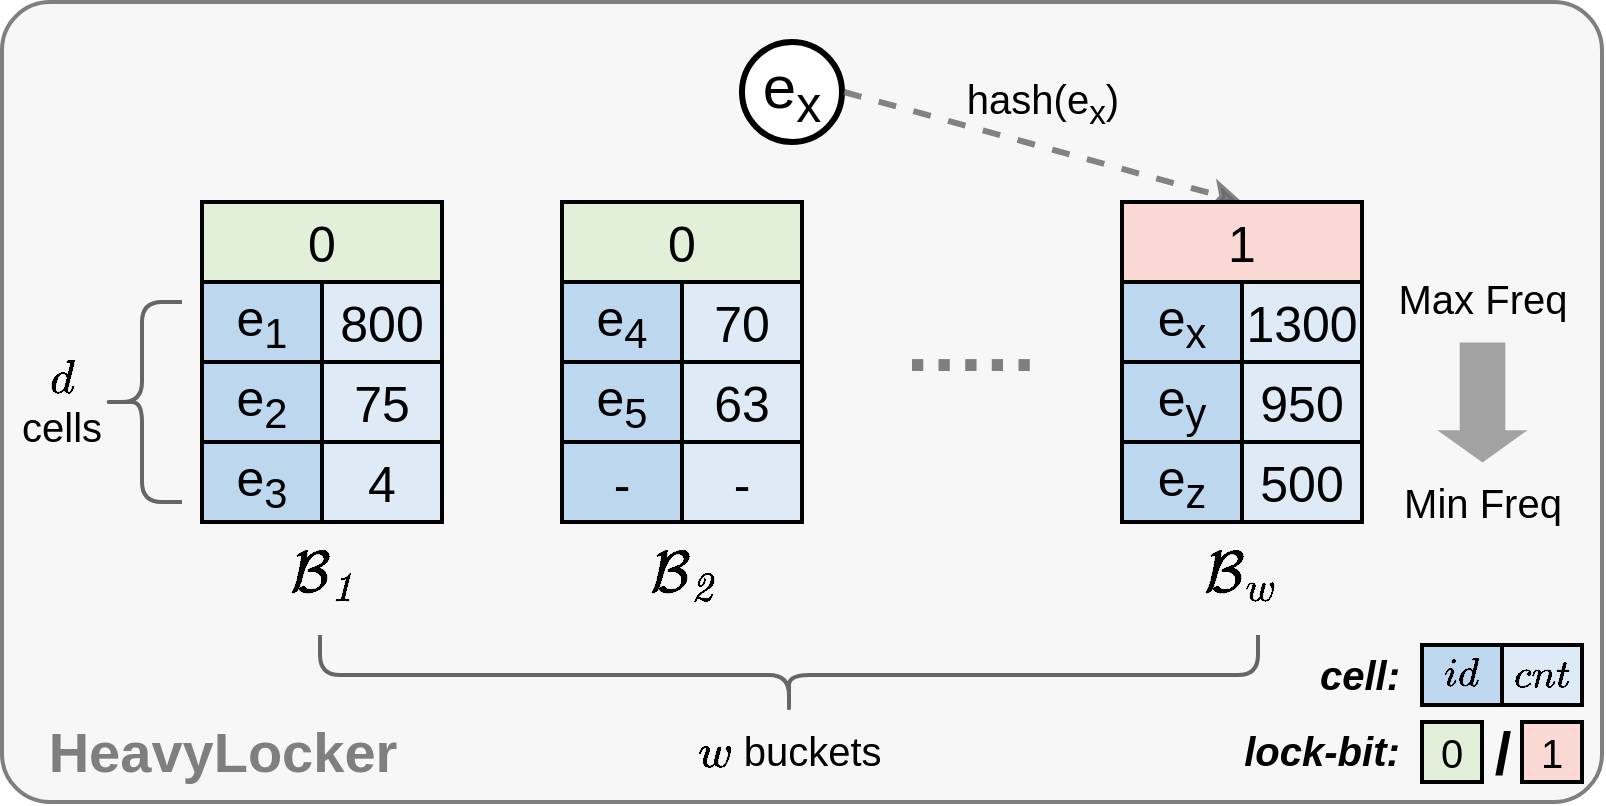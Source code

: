 <mxfile version="24.7.6" pages="2">
  <diagram id="2BybTVvr3je1taB3Ig6x" name="Multi框架">
    <mxGraphModel dx="1713" dy="696" grid="1" gridSize="10" guides="1" tooltips="1" connect="1" arrows="1" fold="1" page="0" pageScale="1" pageWidth="827" pageHeight="1169" math="1" shadow="0">
      <root>
        <mxCell id="0" />
        <mxCell id="1" parent="0" />
        <mxCell id="0VQXflkHDBme5YaXzQAI-1" value="" style="rounded=1;whiteSpace=wrap;html=1;labelBackgroundColor=#ffffff;fontFamily=Helvetica;strokeWidth=2;fillColor=#F7F7F7;strokeColor=#7F7F7F;arcSize=6;imageVerticalAlign=middle;noLabel=0;perimeterSpacing=0;" parent="1" vertex="1">
          <mxGeometry y="360" width="800" height="400" as="geometry" />
        </mxCell>
        <mxCell id="0VQXflkHDBme5YaXzQAI-2" value="&lt;span style=&quot;font-size: 25px;&quot;&gt;e&lt;sub&gt;1&lt;/sub&gt;&lt;/span&gt;" style="rounded=0;whiteSpace=wrap;html=1;fontFamily=Helvetica;strokeWidth=2;fillColor=#bdd7ee;" parent="1" vertex="1">
          <mxGeometry x="100" y="500" width="60" height="40" as="geometry" />
        </mxCell>
        <mxCell id="0VQXflkHDBme5YaXzQAI-6" value="&lt;span style=&quot;font-size: 30px;&quot;&gt;e&lt;sub&gt;x&lt;/sub&gt;&lt;/span&gt;" style="ellipse;whiteSpace=wrap;html=1;aspect=fixed;shadow=0;fontFamily=Helvetica;perimeterSpacing=1;strokeWidth=3;fontStyle=0;" parent="1" vertex="1">
          <mxGeometry x="370" y="380" width="50" height="50" as="geometry" />
        </mxCell>
        <mxCell id="0VQXflkHDBme5YaXzQAI-7" style="rounded=1;orthogonalLoop=1;jettySize=auto;html=1;fontFamily=Helvetica;endArrow=classic;endFill=1;strokeWidth=3;opacity=80;strokeColor=#666666;fillColor=#f5f5f5;endSize=6;exitX=1;exitY=0.5;exitDx=0;exitDy=0;dashed=1;entryX=0.5;entryY=0;entryDx=0;entryDy=0;" parent="1" source="0VQXflkHDBme5YaXzQAI-6" target="pebnR0OnpuEVUmmht2d_-15" edge="1">
          <mxGeometry relative="1" as="geometry">
            <mxPoint x="650" y="280" as="targetPoint" />
            <mxPoint x="180.0" y="361.0" as="sourcePoint" />
          </mxGeometry>
        </mxCell>
        <mxCell id="0VQXflkHDBme5YaXzQAI-15" value="&lt;font style=&quot;&quot;&gt;&lt;font color=&quot;#7f7f7f&quot; style=&quot;font-size: 40px;&quot;&gt;·····&lt;/font&gt;&lt;br style=&quot;font-size: 33px&quot;&gt;&lt;/font&gt;" style="text;html=1;align=center;verticalAlign=middle;resizable=0;points=[];autosize=1;fontStyle=1;fontFamily=Helvetica;fontSize=33;strokeWidth=3;rotation=0;" parent="1" vertex="1">
          <mxGeometry x="440" y="510" width="90" height="60" as="geometry" />
        </mxCell>
        <mxCell id="0VQXflkHDBme5YaXzQAI-16" value="&lt;span style=&quot;font-size: 25px;&quot;&gt;0&lt;/span&gt;" style="rounded=0;whiteSpace=wrap;html=1;fontFamily=Helvetica;strokeWidth=2;fillStyle=solid;fillColor=#e2f0d9;" parent="1" vertex="1">
          <mxGeometry x="100" y="460" width="120" height="40" as="geometry" />
        </mxCell>
        <mxCell id="0VQXflkHDBme5YaXzQAI-26" value="&lt;font style=&quot;font-size: 28px;&quot;&gt;&lt;font style=&quot;font-size: 28px;&quot;&gt;&lt;b style=&quot;font-size: 28px;&quot;&gt;HeavyLocker&lt;/b&gt;&lt;/font&gt;&lt;br style=&quot;font-size: 28px;&quot;&gt;&lt;/font&gt;" style="text;html=1;align=center;verticalAlign=middle;resizable=0;points=[];autosize=1;fontStyle=0;fontFamily=Arial;fontSize=28;strokeWidth=3;fontColor=#7f7f7f;" parent="1" vertex="1">
          <mxGeometry x="10" y="710" width="200" height="50" as="geometry" />
        </mxCell>
        <mxCell id="0VQXflkHDBme5YaXzQAI-31" value="&lt;font style=&quot;&quot;&gt;&lt;span style=&quot;&quot;&gt;&lt;font face=&quot;Arial&quot; style=&quot;font-size: 20px;&quot;&gt;Max Freq&lt;/font&gt;&lt;/span&gt;&lt;br style=&quot;font-size: 33px&quot;&gt;&lt;/font&gt;" style="text;html=1;align=center;verticalAlign=middle;resizable=0;points=[];autosize=1;fontStyle=0;fontFamily=Helvetica;fontSize=33;strokeWidth=3;" parent="1" vertex="1">
          <mxGeometry x="685" y="479" width="110" height="50" as="geometry" />
        </mxCell>
        <mxCell id="0VQXflkHDBme5YaXzQAI-36" value="&lt;font color=&quot;#000000&quot;&gt;&lt;span style=&quot;font-size: 25px;&quot;&gt;$$\mathcal{B_1}$$&lt;/span&gt;&lt;/font&gt;" style="text;html=1;strokeColor=none;fillColor=none;align=center;verticalAlign=middle;whiteSpace=wrap;rounded=0;fontSize=20;fontColor=#6C8EBF;opacity=0;" parent="1" vertex="1">
          <mxGeometry x="130" y="631" width="60" height="30" as="geometry" />
        </mxCell>
        <mxCell id="0VQXflkHDBme5YaXzQAI-45" value="&lt;font style=&quot;&quot;&gt;&lt;span style=&quot;font-size: 20px;&quot;&gt;Min Freq&lt;/span&gt;&lt;br style=&quot;font-size: 33px&quot;&gt;&lt;/font&gt;" style="text;html=1;align=center;verticalAlign=middle;resizable=0;points=[];autosize=1;fontStyle=0;fontFamily=Helvetica;fontSize=33;strokeWidth=3;" parent="1" vertex="1">
          <mxGeometry x="690" y="581" width="100" height="50" as="geometry" />
        </mxCell>
        <mxCell id="0VQXflkHDBme5YaXzQAI-49" value="&lt;font style=&quot;&quot;&gt;&lt;font style=&quot;font-size: 20px;&quot;&gt;hash(e&lt;sub&gt;x&lt;/sub&gt;)&lt;/font&gt;&lt;br style=&quot;font-size: 33px&quot;&gt;&lt;/font&gt;" style="text;html=1;align=center;verticalAlign=middle;resizable=0;points=[];autosize=1;fontStyle=0;fontFamily=Helvetica;fontSize=33;strokeWidth=3;" parent="1" vertex="1">
          <mxGeometry x="470" y="380" width="100" height="50" as="geometry" />
        </mxCell>
        <mxCell id="0VQXflkHDBme5YaXzQAI-50" value="&lt;font style=&quot;font-size: 17px;&quot;&gt;$$id$$&lt;/font&gt;" style="rounded=0;whiteSpace=wrap;html=1;fontFamily=Helvetica;strokeWidth=2;fillColor=#bdd7ee;" parent="1" vertex="1">
          <mxGeometry x="710" y="681.5" width="40" height="30" as="geometry" />
        </mxCell>
        <mxCell id="0VQXflkHDBme5YaXzQAI-53" value="&lt;font style=&quot;font-size: 20px;&quot;&gt;&lt;b&gt;&lt;i&gt;cell:&lt;/i&gt;&lt;/b&gt;&lt;/font&gt;" style="text;html=1;strokeColor=none;fillColor=none;align=center;verticalAlign=middle;whiteSpace=wrap;rounded=0;fontSize=17;fontFamily=Arial;fontColor=#000000;" parent="1" vertex="1">
          <mxGeometry x="654" y="681.5" width="50" height="30" as="geometry" />
        </mxCell>
        <mxCell id="0VQXflkHDBme5YaXzQAI-56" value="&lt;font style=&quot;font-size: 17px;&quot;&gt;$$cnt$$&lt;/font&gt;" style="rounded=0;whiteSpace=wrap;html=1;fontFamily=Helvetica;strokeWidth=2;fillColor=#deebf7;" parent="1" vertex="1">
          <mxGeometry x="750" y="681.5" width="40" height="30" as="geometry" />
        </mxCell>
        <mxCell id="0VQXflkHDBme5YaXzQAI-68" style="rounded=1;orthogonalLoop=1;jettySize=auto;html=1;fontFamily=Helvetica;endArrow=block;endFill=1;strokeWidth=0;strokeColor=none;fillColor=#7F7F7F;shape=flexArrow;startSize=4;endSize=5.388;width=22.8;endWidth=22.333;opacity=70;" parent="1" edge="1">
          <mxGeometry relative="1" as="geometry">
            <mxPoint x="740" y="590" as="targetPoint" />
            <mxPoint x="740" y="530" as="sourcePoint" />
          </mxGeometry>
        </mxCell>
        <mxCell id="pebnR0OnpuEVUmmht2d_-1" value="&lt;span style=&quot;font-size: 25px;&quot;&gt;800&lt;/span&gt;" style="rounded=0;whiteSpace=wrap;html=1;fontFamily=Helvetica;strokeWidth=2;fillColor=#deebf7;" parent="1" vertex="1">
          <mxGeometry x="160" y="500" width="60" height="40" as="geometry" />
        </mxCell>
        <mxCell id="pebnR0OnpuEVUmmht2d_-2" value="&lt;span style=&quot;font-size: 25px;&quot;&gt;e&lt;sub&gt;2&lt;/sub&gt;&lt;/span&gt;" style="rounded=0;whiteSpace=wrap;html=1;fontFamily=Helvetica;strokeWidth=2;fillColor=#bdd7ee;" parent="1" vertex="1">
          <mxGeometry x="100" y="540" width="60" height="40" as="geometry" />
        </mxCell>
        <mxCell id="pebnR0OnpuEVUmmht2d_-3" value="&lt;span style=&quot;font-size: 25px;&quot;&gt;75&lt;/span&gt;" style="rounded=0;whiteSpace=wrap;html=1;fontFamily=Helvetica;strokeWidth=2;fillColor=#deebf7;" parent="1" vertex="1">
          <mxGeometry x="160" y="540" width="60" height="40" as="geometry" />
        </mxCell>
        <mxCell id="pebnR0OnpuEVUmmht2d_-4" value="&lt;span style=&quot;font-size: 25px;&quot;&gt;e&lt;sub&gt;3&lt;/sub&gt;&lt;/span&gt;" style="rounded=0;whiteSpace=wrap;html=1;fontFamily=Helvetica;strokeWidth=2;fillColor=#bdd7ee;" parent="1" vertex="1">
          <mxGeometry x="100" y="580" width="60" height="40" as="geometry" />
        </mxCell>
        <mxCell id="pebnR0OnpuEVUmmht2d_-5" value="&lt;span style=&quot;font-size: 25px;&quot;&gt;4&lt;/span&gt;" style="rounded=0;whiteSpace=wrap;html=1;fontFamily=Helvetica;strokeWidth=2;fillColor=#deebf7;" parent="1" vertex="1">
          <mxGeometry x="160" y="580" width="60" height="40" as="geometry" />
        </mxCell>
        <mxCell id="pebnR0OnpuEVUmmht2d_-7" value="&lt;span style=&quot;font-size: 25px;&quot;&gt;e&lt;sub&gt;4&lt;/sub&gt;&lt;/span&gt;" style="rounded=0;whiteSpace=wrap;html=1;fontFamily=Helvetica;strokeWidth=2;fillColor=#bdd7ee;" parent="1" vertex="1">
          <mxGeometry x="280" y="500" width="60" height="40" as="geometry" />
        </mxCell>
        <mxCell id="pebnR0OnpuEVUmmht2d_-8" value="&lt;span style=&quot;font-size: 25px;&quot;&gt;0&lt;/span&gt;" style="rounded=0;whiteSpace=wrap;html=1;fontFamily=Helvetica;strokeWidth=2;fillStyle=solid;fillColor=#e2f0d9;" parent="1" vertex="1">
          <mxGeometry x="280" y="460" width="120" height="40" as="geometry" />
        </mxCell>
        <mxCell id="pebnR0OnpuEVUmmht2d_-9" value="&lt;span style=&quot;font-size: 25px;&quot;&gt;70&lt;/span&gt;" style="rounded=0;whiteSpace=wrap;html=1;fontFamily=Helvetica;strokeWidth=2;fillColor=#deebf7;" parent="1" vertex="1">
          <mxGeometry x="340" y="500" width="60" height="40" as="geometry" />
        </mxCell>
        <mxCell id="pebnR0OnpuEVUmmht2d_-10" value="&lt;span style=&quot;font-size: 25px;&quot;&gt;e&lt;sub&gt;5&lt;/sub&gt;&lt;/span&gt;" style="rounded=0;whiteSpace=wrap;html=1;fontFamily=Helvetica;strokeWidth=2;fillColor=#bdd7ee;" parent="1" vertex="1">
          <mxGeometry x="280" y="540" width="60" height="40" as="geometry" />
        </mxCell>
        <mxCell id="pebnR0OnpuEVUmmht2d_-11" value="&lt;span style=&quot;font-size: 25px;&quot;&gt;63&lt;/span&gt;" style="rounded=0;whiteSpace=wrap;html=1;fontFamily=Helvetica;strokeWidth=2;fillColor=#deebf7;" parent="1" vertex="1">
          <mxGeometry x="340" y="540" width="60" height="40" as="geometry" />
        </mxCell>
        <mxCell id="pebnR0OnpuEVUmmht2d_-12" value="&lt;font style=&quot;font-size: 25px;&quot;&gt;-&lt;/font&gt;" style="rounded=0;whiteSpace=wrap;html=1;fontFamily=Helvetica;strokeWidth=2;fillColor=#bdd7ee;" parent="1" vertex="1">
          <mxGeometry x="280" y="580" width="60" height="40" as="geometry" />
        </mxCell>
        <mxCell id="pebnR0OnpuEVUmmht2d_-13" value="&lt;font style=&quot;font-size: 25px;&quot;&gt;-&lt;/font&gt;" style="rounded=0;whiteSpace=wrap;html=1;fontFamily=Helvetica;strokeWidth=2;fillColor=#deebf7;" parent="1" vertex="1">
          <mxGeometry x="340" y="580" width="60" height="40" as="geometry" />
        </mxCell>
        <mxCell id="pebnR0OnpuEVUmmht2d_-14" value="&lt;span style=&quot;font-size: 25px;&quot;&gt;e&lt;sub&gt;x&lt;/sub&gt;&lt;/span&gt;" style="rounded=0;whiteSpace=wrap;html=1;fontFamily=Helvetica;strokeWidth=2;fillColor=#bdd7ee;" parent="1" vertex="1">
          <mxGeometry x="560" y="500" width="60" height="40" as="geometry" />
        </mxCell>
        <mxCell id="pebnR0OnpuEVUmmht2d_-15" value="&lt;span style=&quot;font-size: 25px;&quot;&gt;1&lt;/span&gt;" style="rounded=0;whiteSpace=wrap;html=1;fontFamily=Helvetica;strokeWidth=2;fillStyle=solid;fillColor=#fad9d5;strokeColor=#000000;" parent="1" vertex="1">
          <mxGeometry x="560" y="460" width="120" height="40" as="geometry" />
        </mxCell>
        <mxCell id="pebnR0OnpuEVUmmht2d_-17" value="&lt;span style=&quot;font-size: 25px;&quot;&gt;1300&lt;/span&gt;" style="rounded=0;whiteSpace=wrap;html=1;fontFamily=Helvetica;strokeWidth=2;fillColor=#deebf7;" parent="1" vertex="1">
          <mxGeometry x="620" y="500" width="60" height="40" as="geometry" />
        </mxCell>
        <mxCell id="pebnR0OnpuEVUmmht2d_-18" value="&lt;span style=&quot;font-size: 25px;&quot;&gt;e&lt;sub&gt;y&lt;/sub&gt;&lt;/span&gt;" style="rounded=0;whiteSpace=wrap;html=1;fontFamily=Helvetica;strokeWidth=2;fillColor=#bdd7ee;" parent="1" vertex="1">
          <mxGeometry x="560" y="540" width="60" height="40" as="geometry" />
        </mxCell>
        <mxCell id="pebnR0OnpuEVUmmht2d_-19" value="&lt;span style=&quot;font-size: 25px;&quot;&gt;950&lt;/span&gt;" style="rounded=0;whiteSpace=wrap;html=1;fontFamily=Helvetica;strokeWidth=2;fillColor=#deebf7;" parent="1" vertex="1">
          <mxGeometry x="620" y="540" width="60" height="40" as="geometry" />
        </mxCell>
        <mxCell id="pebnR0OnpuEVUmmht2d_-20" value="&lt;span style=&quot;font-size: 25px;&quot;&gt;e&lt;sub&gt;z&lt;/sub&gt;&lt;/span&gt;" style="rounded=0;whiteSpace=wrap;html=1;fontFamily=Helvetica;strokeWidth=2;fillColor=#bdd7ee;" parent="1" vertex="1">
          <mxGeometry x="560" y="580" width="60" height="40" as="geometry" />
        </mxCell>
        <mxCell id="pebnR0OnpuEVUmmht2d_-21" value="&lt;span style=&quot;font-size: 25px;&quot;&gt;500&lt;/span&gt;" style="rounded=0;whiteSpace=wrap;html=1;fontFamily=Helvetica;strokeWidth=2;fillColor=#deebf7;" parent="1" vertex="1">
          <mxGeometry x="620" y="580" width="60" height="40" as="geometry" />
        </mxCell>
        <mxCell id="pebnR0OnpuEVUmmht2d_-22" value="&lt;font color=&quot;#000000&quot;&gt;&lt;span style=&quot;font-size: 25px;&quot;&gt;$$\mathcal{B_2}$$&lt;/span&gt;&lt;/font&gt;" style="text;html=1;strokeColor=none;fillColor=none;align=center;verticalAlign=middle;whiteSpace=wrap;rounded=0;fontSize=20;fontColor=#6C8EBF;opacity=0;" parent="1" vertex="1">
          <mxGeometry x="310" y="631" width="60" height="30" as="geometry" />
        </mxCell>
        <mxCell id="pebnR0OnpuEVUmmht2d_-23" value="&lt;font color=&quot;#000000&quot;&gt;&lt;span style=&quot;font-size: 25px;&quot;&gt;$$\mathcal{B_w}$$&lt;/span&gt;&lt;/font&gt;" style="text;html=1;strokeColor=none;fillColor=none;align=center;verticalAlign=middle;whiteSpace=wrap;rounded=0;fontSize=20;fontColor=#6C8EBF;opacity=0;" parent="1" vertex="1">
          <mxGeometry x="590" y="631" width="60" height="30" as="geometry" />
        </mxCell>
        <mxCell id="pebnR0OnpuEVUmmht2d_-24" value="" style="shape=curlyBracket;whiteSpace=wrap;html=1;rounded=1;labelPosition=left;verticalLabelPosition=middle;align=right;verticalAlign=middle;strokeWidth=2;fillColor=#f5f5f5;fontColor=#333333;strokeColor=#666666;" parent="1" vertex="1">
          <mxGeometry x="50" y="510" width="40" height="100" as="geometry" />
        </mxCell>
        <mxCell id="pebnR0OnpuEVUmmht2d_-25" value="&lt;font style=&quot;font-size: 20px;&quot;&gt;`d`&lt;br&gt;cells&lt;/font&gt;" style="text;html=1;strokeColor=none;fillColor=none;align=center;verticalAlign=middle;whiteSpace=wrap;rounded=0;fontSize=17;fontFamily=Arial;fontColor=#000000;" parent="1" vertex="1">
          <mxGeometry x="10" y="545" width="40" height="30" as="geometry" />
        </mxCell>
        <mxCell id="pebnR0OnpuEVUmmht2d_-26" value="" style="shape=curlyBracket;whiteSpace=wrap;html=1;rounded=1;labelPosition=left;verticalLabelPosition=middle;align=right;verticalAlign=middle;strokeWidth=2;fillColor=#f5f5f5;fontColor=#333333;strokeColor=#666666;rotation=-90;" parent="1" vertex="1">
          <mxGeometry x="373.5" y="462" width="40" height="469" as="geometry" />
        </mxCell>
        <mxCell id="pebnR0OnpuEVUmmht2d_-27" value="&lt;font style=&quot;font-size: 20px;&quot;&gt;`w` buckets&lt;/font&gt;" style="text;html=1;strokeColor=none;fillColor=none;align=center;verticalAlign=middle;whiteSpace=wrap;rounded=0;fontSize=17;fontFamily=Arial;fontColor=#000000;" parent="1" vertex="1">
          <mxGeometry x="343.5" y="720" width="100" height="30" as="geometry" />
        </mxCell>
        <mxCell id="pebnR0OnpuEVUmmht2d_-31" value="&lt;font style=&quot;font-size: 20px;&quot;&gt;0&lt;/font&gt;" style="rounded=0;whiteSpace=wrap;html=1;fontFamily=Helvetica;strokeWidth=2;fillColor=#e2f0d9;" parent="1" vertex="1">
          <mxGeometry x="710" y="720" width="30" height="30" as="geometry" />
        </mxCell>
        <mxCell id="pebnR0OnpuEVUmmht2d_-32" value="&lt;font style=&quot;font-size: 20px;&quot;&gt;&lt;b&gt;&lt;i&gt;lock-bit:&lt;/i&gt;&lt;/b&gt;&lt;/font&gt;" style="text;html=1;strokeColor=none;fillColor=none;align=center;verticalAlign=middle;whiteSpace=wrap;rounded=0;fontSize=17;fontFamily=Arial;fontColor=#000000;" parent="1" vertex="1">
          <mxGeometry x="620" y="720" width="80" height="30" as="geometry" />
        </mxCell>
        <mxCell id="pebnR0OnpuEVUmmht2d_-34" value="&lt;font size=&quot;1&quot; style=&quot;&quot;&gt;&lt;b style=&quot;font-size: 30px;&quot;&gt;/&lt;/b&gt;&lt;/font&gt;" style="text;html=1;strokeColor=none;fillColor=none;align=center;verticalAlign=middle;whiteSpace=wrap;rounded=0;fontSize=25;fontFamily=Arial;fontColor=#000000;" parent="1" vertex="1">
          <mxGeometry x="738" y="720" width="25" height="30" as="geometry" />
        </mxCell>
        <mxCell id="pebnR0OnpuEVUmmht2d_-36" value="&lt;span style=&quot;font-size: 20px;&quot;&gt;1&lt;/span&gt;" style="rounded=0;whiteSpace=wrap;html=1;fontFamily=Helvetica;strokeWidth=2;fillColor=#fad9d5;" parent="1" vertex="1">
          <mxGeometry x="760" y="720" width="30" height="30" as="geometry" />
        </mxCell>
      </root>
    </mxGraphModel>
  </diagram>
  <diagram id="s77Xc-6Qdp-9p3tDaP6c" name="第 2 页">
    <mxGraphModel dx="1692" dy="857" grid="1" gridSize="10" guides="1" tooltips="1" connect="1" arrows="1" fold="1" page="0" pageScale="1" pageWidth="827" pageHeight="1169" math="1" shadow="0">
      <root>
        <mxCell id="0" />
        <mxCell id="1" parent="0" />
        <mxCell id="EXrQzKxyBS0FJ566hlAj-2" value="" style="rounded=0;whiteSpace=wrap;html=1;fillColor=none;strokeWidth=3;dashed=1;strokeColor=#36393d;" vertex="1" parent="1">
          <mxGeometry x="880" y="100" width="800" height="300" as="geometry" />
        </mxCell>
        <mxCell id="EXrQzKxyBS0FJ566hlAj-1" value="" style="rounded=0;whiteSpace=wrap;html=1;fillColor=none;strokeWidth=3;dashed=1;strokeColor=#36393d;" vertex="1" parent="1">
          <mxGeometry x="80" y="100" width="800" height="300" as="geometry" />
        </mxCell>
        <mxCell id="xxyTyY62P0I5MEGD_4CM-1" value="&lt;span style=&quot;font-size: 25px;&quot;&gt;$$(e_{17},500)$$&lt;/span&gt;" style="rounded=0;whiteSpace=wrap;html=1;fontFamily=Helvetica;strokeWidth=3;fillColor=#dae8fc;strokeColor=#000000;opacity=80;" vertex="1" parent="1">
          <mxGeometry x="120" y="240" width="160" height="40" as="geometry" />
        </mxCell>
        <mxCell id="IK3wqfKOWQBOBFi0QGid-1" value="&lt;span style=&quot;font-size: 25px;&quot;&gt;$$(e_3,200)$$&lt;/span&gt;" style="rounded=0;whiteSpace=wrap;html=1;fontFamily=Helvetica;strokeWidth=3;fillColor=#dae8fc;strokeColor=#000000;opacity=80;" vertex="1" parent="1">
          <mxGeometry x="120" y="280" width="160" height="40" as="geometry" />
        </mxCell>
        <mxCell id="IK3wqfKOWQBOBFi0QGid-2" value="&lt;span style=&quot;font-size: 25px;&quot;&gt;$$(e_8,82)$$&lt;/span&gt;" style="rounded=0;whiteSpace=wrap;html=1;fontFamily=Helvetica;strokeWidth=3;fillColor=#dae8fc;strokeColor=#000000;opacity=80;" vertex="1" parent="1">
          <mxGeometry x="120" y="320" width="160" height="40" as="geometry" />
        </mxCell>
        <mxCell id="IK3wqfKOWQBOBFi0QGid-3" value="&lt;span style=&quot;font-size: 25px;&quot;&gt;$$1$$&lt;/span&gt;" style="rounded=0;whiteSpace=wrap;html=1;fontFamily=Helvetica;strokeWidth=3;fillColor=#f8cecc;strokeColor=#000000;opacity=80;" vertex="1" parent="1">
          <mxGeometry x="120" y="200" width="160" height="40" as="geometry" />
        </mxCell>
        <mxCell id="Pvn3mfC9pJ9ff3sj0fmv-1" style="rounded=1;orthogonalLoop=1;jettySize=auto;html=1;fontFamily=Helvetica;endArrow=block;endFill=1;strokeWidth=0;strokeColor=none;fillColor=#7F7F7F;shape=flexArrow;startSize=4;endSize=4;width=3.571;endWidth=12.75;" edge="1" parent="1">
          <mxGeometry relative="1" as="geometry">
            <mxPoint x="390" y="340" as="targetPoint" />
            <mxPoint x="290" y="340" as="sourcePoint" />
          </mxGeometry>
        </mxCell>
        <mxCell id="Pvn3mfC9pJ9ff3sj0fmv-3" value="&lt;font style=&quot;font-size: 25px;&quot;&gt;$$e_2$$&lt;/font&gt;" style="ellipse;whiteSpace=wrap;html=1;aspect=fixed;fillColor=none;strokeWidth=3;" vertex="1" parent="1">
          <mxGeometry x="320" y="290" width="40" height="40" as="geometry" />
        </mxCell>
        <mxCell id="Oa_50JST940CdHdh_vZq-4" value="&lt;span style=&quot;font-size: 25px;&quot;&gt;$$0$$&lt;/span&gt;" style="rounded=0;whiteSpace=wrap;html=1;fontFamily=Helvetica;strokeWidth=3;fillColor=#d5e8d4;strokeColor=#000000;opacity=80;" vertex="1" parent="1">
          <mxGeometry x="920" y="200" width="160" height="40" as="geometry" />
        </mxCell>
        <mxCell id="Oa_50JST940CdHdh_vZq-9" style="rounded=1;orthogonalLoop=1;jettySize=auto;html=1;fontFamily=Helvetica;endArrow=block;endFill=1;strokeWidth=0;strokeColor=none;fillColor=#7F7F7F;shape=flexArrow;startSize=4;endSize=4;width=3.571;endWidth=12.75;" edge="1" parent="1">
          <mxGeometry relative="1" as="geometry">
            <mxPoint x="670" y="340" as="targetPoint" />
            <mxPoint x="570" y="340" as="sourcePoint" />
          </mxGeometry>
        </mxCell>
        <mxCell id="Oa_50JST940CdHdh_vZq-10" value="&lt;font style=&quot;font-size: 25px;&quot;&gt;$$e_3$$&lt;/font&gt;" style="ellipse;whiteSpace=wrap;html=1;aspect=fixed;fillColor=none;strokeWidth=3;" vertex="1" parent="1">
          <mxGeometry x="600" y="290" width="40" height="40" as="geometry" />
        </mxCell>
        <mxCell id="vwqqChAQIn_X0hhrEUNo-1" value="&lt;span style=&quot;font-size: 25px;&quot;&gt;$$1$$&lt;/span&gt;" style="rounded=0;whiteSpace=wrap;html=1;fontFamily=Helvetica;strokeWidth=3;fillColor=#f8cecc;strokeColor=#000000;opacity=80;" vertex="1" parent="1">
          <mxGeometry x="400" y="200" width="160" height="40" as="geometry" />
        </mxCell>
        <mxCell id="vwqqChAQIn_X0hhrEUNo-6" value="&lt;span style=&quot;font-size: 25px;&quot;&gt;$$(e_{17},500)$$&lt;/span&gt;" style="rounded=0;whiteSpace=wrap;html=1;fontFamily=Helvetica;strokeWidth=3;fillColor=#dae8fc;strokeColor=#000000;opacity=80;" vertex="1" parent="1">
          <mxGeometry x="400" y="240" width="160" height="40" as="geometry" />
        </mxCell>
        <mxCell id="vwqqChAQIn_X0hhrEUNo-7" value="&lt;span style=&quot;font-size: 25px;&quot;&gt;$$(e_3,200)$$&lt;/span&gt;" style="rounded=0;whiteSpace=wrap;html=1;fontFamily=Helvetica;strokeWidth=3;fillColor=#dae8fc;strokeColor=#000000;opacity=80;" vertex="1" parent="1">
          <mxGeometry x="400" y="280" width="160" height="40" as="geometry" />
        </mxCell>
        <mxCell id="vwqqChAQIn_X0hhrEUNo-9" value="&lt;span style=&quot;font-size: 25px;&quot;&gt;$$(e_{17},500)$$&lt;/span&gt;" style="rounded=0;whiteSpace=wrap;html=1;fontFamily=Helvetica;strokeWidth=3;fillColor=#dae8fc;strokeColor=#000000;opacity=80;" vertex="1" parent="1">
          <mxGeometry x="680" y="240" width="160" height="40" as="geometry" />
        </mxCell>
        <mxCell id="vwqqChAQIn_X0hhrEUNo-10" value="&lt;span style=&quot;font-size: 25px;&quot;&gt;$$(e_3,\textbf{201})$$&lt;/span&gt;" style="rounded=0;whiteSpace=wrap;html=1;fontFamily=Helvetica;strokeWidth=3;fillColor=#dae8fc;strokeColor=#000000;opacity=80;" vertex="1" parent="1">
          <mxGeometry x="680" y="280" width="160" height="40" as="geometry" />
        </mxCell>
        <mxCell id="vwqqChAQIn_X0hhrEUNo-12" value="&lt;font style=&quot;font-size: 20px;&quot;&gt;$$item_{num}=81999$$&lt;/font&gt;" style="text;html=1;align=center;verticalAlign=middle;whiteSpace=wrap;rounded=0;" vertex="1" parent="1">
          <mxGeometry x="170" y="120" width="60" height="30" as="geometry" />
        </mxCell>
        <mxCell id="vwqqChAQIn_X0hhrEUNo-19" value="&lt;font style=&quot;font-size: 20px;&quot;&gt;$$threshold=81.999$$&lt;/font&gt;" style="text;html=1;align=center;verticalAlign=middle;whiteSpace=wrap;rounded=0;" vertex="1" parent="1">
          <mxGeometry x="170" y="160" width="60" height="30" as="geometry" />
        </mxCell>
        <mxCell id="vwqqChAQIn_X0hhrEUNo-21" value="&lt;font style=&quot;font-size: 20px;&quot;&gt;$$item_{num}=\textbf{82000}$$&lt;/font&gt;" style="text;html=1;align=center;verticalAlign=middle;whiteSpace=wrap;rounded=0;" vertex="1" parent="1">
          <mxGeometry x="450" y="120" width="60" height="30" as="geometry" />
        </mxCell>
        <mxCell id="vwqqChAQIn_X0hhrEUNo-23" value="&lt;font style=&quot;font-size: 20px;&quot;&gt;$$threshold=82$$&lt;/font&gt;" style="text;html=1;align=center;verticalAlign=middle;whiteSpace=wrap;rounded=0;" vertex="1" parent="1">
          <mxGeometry x="450" y="160" width="60" height="30" as="geometry" />
        </mxCell>
        <mxCell id="vwqqChAQIn_X0hhrEUNo-24" value="&lt;font style=&quot;font-size: 20px;&quot;&gt;$$item_{num}=\textbf{82001}$$&lt;/font&gt;" style="text;html=1;align=center;verticalAlign=middle;whiteSpace=wrap;rounded=0;" vertex="1" parent="1">
          <mxGeometry x="730" y="120" width="60" height="30" as="geometry" />
        </mxCell>
        <mxCell id="vwqqChAQIn_X0hhrEUNo-26" value="&lt;font style=&quot;font-size: 20px;&quot;&gt;$$threshold=82.001$$&lt;/font&gt;" style="text;html=1;align=center;verticalAlign=middle;whiteSpace=wrap;rounded=0;" vertex="1" parent="1">
          <mxGeometry x="730" y="160" width="60" height="30" as="geometry" />
        </mxCell>
        <mxCell id="vwqqChAQIn_X0hhrEUNo-27" value="&lt;span style=&quot;font-size: 25px;&quot;&gt;$$(e_{6},200)$$&lt;/span&gt;" style="rounded=0;whiteSpace=wrap;html=1;fontFamily=Helvetica;strokeWidth=3;fillColor=#dae8fc;strokeColor=#000000;opacity=80;" vertex="1" parent="1">
          <mxGeometry x="920" y="240" width="160" height="40" as="geometry" />
        </mxCell>
        <mxCell id="vwqqChAQIn_X0hhrEUNo-28" value="&lt;span style=&quot;font-size: 25px;&quot;&gt;$$(e_1,70)$$&lt;/span&gt;" style="rounded=0;whiteSpace=wrap;html=1;fontFamily=Helvetica;strokeWidth=3;fillColor=#dae8fc;strokeColor=#000000;opacity=80;" vertex="1" parent="1">
          <mxGeometry x="920" y="280" width="160" height="40" as="geometry" />
        </mxCell>
        <mxCell id="vwqqChAQIn_X0hhrEUNo-29" value="&lt;span style=&quot;font-size: 25px;&quot;&gt;$$(e_4,6)$$&lt;/span&gt;" style="rounded=0;whiteSpace=wrap;html=1;fontFamily=Helvetica;strokeWidth=3;fillColor=#dae8fc;strokeColor=#000000;opacity=80;" vertex="1" parent="1">
          <mxGeometry x="920" y="320" width="160" height="40" as="geometry" />
        </mxCell>
        <mxCell id="vwqqChAQIn_X0hhrEUNo-33" value="&lt;font style=&quot;font-size: 20px;&quot;&gt;$$item_{num}=6500$$&lt;/font&gt;" style="text;html=1;align=center;verticalAlign=middle;whiteSpace=wrap;rounded=0;" vertex="1" parent="1">
          <mxGeometry x="970" y="120" width="60" height="30" as="geometry" />
        </mxCell>
        <mxCell id="vwqqChAQIn_X0hhrEUNo-34" value="&lt;font style=&quot;font-size: 20px;&quot;&gt;$$threshold=6.5$$&lt;/font&gt;" style="text;html=1;align=center;verticalAlign=middle;whiteSpace=wrap;rounded=0;" vertex="1" parent="1">
          <mxGeometry x="970" y="160" width="60" height="30" as="geometry" />
        </mxCell>
        <mxCell id="vwqqChAQIn_X0hhrEUNo-35" value="&lt;span style=&quot;font-size: 25px;&quot;&gt;$$0$$&lt;/span&gt;" style="rounded=0;whiteSpace=wrap;html=1;fontFamily=Helvetica;strokeWidth=3;fillColor=#d5e8d4;strokeColor=#000000;opacity=80;" vertex="1" parent="1">
          <mxGeometry x="1200" y="200" width="160" height="40" as="geometry" />
        </mxCell>
        <mxCell id="vwqqChAQIn_X0hhrEUNo-36" value="&lt;span style=&quot;font-size: 25px;&quot;&gt;$$(e_{6},200)$$&lt;/span&gt;" style="rounded=0;whiteSpace=wrap;html=1;fontFamily=Helvetica;strokeWidth=3;fillColor=#dae8fc;strokeColor=#000000;opacity=80;" vertex="1" parent="1">
          <mxGeometry x="1200" y="240" width="160" height="40" as="geometry" />
        </mxCell>
        <mxCell id="vwqqChAQIn_X0hhrEUNo-37" value="&lt;span style=&quot;font-size: 25px;&quot;&gt;$$(e_1,70)$$&lt;/span&gt;" style="rounded=0;whiteSpace=wrap;html=1;fontFamily=Helvetica;strokeWidth=3;fillColor=#dae8fc;strokeColor=#000000;opacity=80;" vertex="1" parent="1">
          <mxGeometry x="1200" y="280" width="160" height="40" as="geometry" />
        </mxCell>
        <mxCell id="vwqqChAQIn_X0hhrEUNo-38" value="&lt;span style=&quot;font-size: 25px;&quot;&gt;$$(e_4,6)$$&lt;/span&gt;" style="rounded=0;whiteSpace=wrap;html=1;fontFamily=Helvetica;strokeWidth=3;fillColor=#dae8fc;strokeColor=#000000;opacity=80;" vertex="1" parent="1">
          <mxGeometry x="1200" y="320" width="160" height="40" as="geometry" />
        </mxCell>
        <mxCell id="vwqqChAQIn_X0hhrEUNo-39" value="&lt;font style=&quot;font-size: 20px;&quot;&gt;$$item_{num}=\textbf{6501}$$&lt;/font&gt;" style="text;html=1;align=center;verticalAlign=middle;whiteSpace=wrap;rounded=0;" vertex="1" parent="1">
          <mxGeometry x="1250" y="120" width="60" height="30" as="geometry" />
        </mxCell>
        <mxCell id="vwqqChAQIn_X0hhrEUNo-40" value="&lt;font style=&quot;font-size: 20px;&quot;&gt;$$threshold=6.501$$&lt;/font&gt;" style="text;html=1;align=center;verticalAlign=middle;whiteSpace=wrap;rounded=0;" vertex="1" parent="1">
          <mxGeometry x="1250" y="160" width="60" height="30" as="geometry" />
        </mxCell>
        <mxCell id="vwqqChAQIn_X0hhrEUNo-42" value="&lt;span style=&quot;font-size: 25px;&quot;&gt;$$(e_{6},200)$$&lt;/span&gt;" style="rounded=0;whiteSpace=wrap;html=1;fontFamily=Helvetica;strokeWidth=3;fillColor=#dae8fc;strokeColor=#000000;opacity=80;" vertex="1" parent="1">
          <mxGeometry x="1480" y="240" width="160" height="40" as="geometry" />
        </mxCell>
        <mxCell id="vwqqChAQIn_X0hhrEUNo-43" value="&lt;span style=&quot;font-size: 25px;&quot;&gt;$$(e_1,70)$$&lt;/span&gt;" style="rounded=0;whiteSpace=wrap;html=1;fontFamily=Helvetica;strokeWidth=3;fillColor=#dae8fc;strokeColor=#000000;opacity=80;" vertex="1" parent="1">
          <mxGeometry x="1480" y="280" width="160" height="40" as="geometry" />
        </mxCell>
        <mxCell id="vwqqChAQIn_X0hhrEUNo-44" value="&lt;span style=&quot;font-size: 25px;&quot;&gt;$$(e_9,\textbf{7})$$&lt;/span&gt;" style="rounded=0;whiteSpace=wrap;html=1;fontFamily=Helvetica;strokeWidth=3;fillColor=#dae8fc;strokeColor=#000000;opacity=80;" vertex="1" parent="1">
          <mxGeometry x="1480" y="320" width="160" height="40" as="geometry" />
        </mxCell>
        <mxCell id="vwqqChAQIn_X0hhrEUNo-45" value="&lt;font style=&quot;font-size: 20px;&quot;&gt;$$item_{num}=\textbf{6502}$$&lt;/font&gt;" style="text;html=1;align=center;verticalAlign=middle;whiteSpace=wrap;rounded=0;" vertex="1" parent="1">
          <mxGeometry x="1530" y="120" width="60" height="30" as="geometry" />
        </mxCell>
        <mxCell id="vwqqChAQIn_X0hhrEUNo-46" value="&lt;font style=&quot;font-size: 20px;&quot;&gt;$$threshold=6.502$$&lt;/font&gt;" style="text;html=1;align=center;verticalAlign=middle;whiteSpace=wrap;rounded=0;" vertex="1" parent="1">
          <mxGeometry x="1530" y="160" width="60" height="30" as="geometry" />
        </mxCell>
        <mxCell id="vwqqChAQIn_X0hhrEUNo-47" style="rounded=1;orthogonalLoop=1;jettySize=auto;html=1;fontFamily=Helvetica;endArrow=block;endFill=1;strokeWidth=0;strokeColor=none;fillColor=#7F7F7F;shape=flexArrow;startSize=4;endSize=4;width=3.571;endWidth=12.75;" edge="1" parent="1">
          <mxGeometry relative="1" as="geometry">
            <mxPoint x="1190" y="340" as="targetPoint" />
            <mxPoint x="1090" y="340" as="sourcePoint" />
          </mxGeometry>
        </mxCell>
        <mxCell id="vwqqChAQIn_X0hhrEUNo-48" value="&lt;font style=&quot;font-size: 25px;&quot;&gt;$$e_5$$&lt;/font&gt;" style="ellipse;whiteSpace=wrap;html=1;aspect=fixed;fillColor=none;strokeWidth=3;" vertex="1" parent="1">
          <mxGeometry x="1120" y="290" width="40" height="40" as="geometry" />
        </mxCell>
        <mxCell id="vwqqChAQIn_X0hhrEUNo-49" style="rounded=1;orthogonalLoop=1;jettySize=auto;html=1;fontFamily=Helvetica;endArrow=block;endFill=1;strokeWidth=0;strokeColor=none;fillColor=#7F7F7F;shape=flexArrow;startSize=4;endSize=4;width=3.571;endWidth=12.75;" edge="1" parent="1">
          <mxGeometry relative="1" as="geometry">
            <mxPoint x="1470" y="340" as="targetPoint" />
            <mxPoint x="1370" y="340" as="sourcePoint" />
          </mxGeometry>
        </mxCell>
        <mxCell id="vwqqChAQIn_X0hhrEUNo-50" value="&lt;font style=&quot;font-size: 25px;&quot;&gt;$$e_9$$&lt;/font&gt;" style="ellipse;whiteSpace=wrap;html=1;aspect=fixed;fillColor=none;strokeWidth=3;" vertex="1" parent="1">
          <mxGeometry x="1400" y="290" width="40" height="40" as="geometry" />
        </mxCell>
        <mxCell id="vwqqChAQIn_X0hhrEUNo-51" value="&lt;font style=&quot;font-size: 20px;&quot;&gt;$$\frac{1}{7}$$&lt;/font&gt;" style="text;html=1;align=center;verticalAlign=middle;whiteSpace=wrap;rounded=0;" vertex="1" parent="1">
          <mxGeometry x="1090" y="355" width="60" height="30" as="geometry" />
        </mxCell>
        <mxCell id="vwqqChAQIn_X0hhrEUNo-52" value="" style="verticalLabelPosition=bottom;verticalAlign=top;html=1;shape=mxgraph.basic.x;fillColor=#e51400;strokeColor=#000000;fontColor=#ffffff;opacity=70;" vertex="1" parent="1">
          <mxGeometry x="1140" y="360" width="20" height="20" as="geometry" />
        </mxCell>
        <mxCell id="vwqqChAQIn_X0hhrEUNo-56" value="&lt;span style=&quot;font-size: 25px;&quot;&gt;$$1$$&lt;/span&gt;" style="rounded=0;whiteSpace=wrap;html=1;fontFamily=Helvetica;strokeWidth=3;fillColor=#f8cecc;strokeColor=#000000;opacity=80;" vertex="1" parent="1">
          <mxGeometry x="1480" y="200" width="160" height="40" as="geometry" />
        </mxCell>
        <mxCell id="vwqqChAQIn_X0hhrEUNo-57" value="&lt;font style=&quot;font-size: 20px;&quot;&gt;$$\frac{1}{7}$$&lt;/font&gt;" style="text;html=1;align=center;verticalAlign=middle;whiteSpace=wrap;rounded=0;" vertex="1" parent="1">
          <mxGeometry x="1370" y="355" width="60" height="30" as="geometry" />
        </mxCell>
        <mxCell id="vwqqChAQIn_X0hhrEUNo-59" value="" style="verticalLabelPosition=bottom;verticalAlign=top;html=1;shape=mxgraph.basic.tick;fillColor=#cdeb8b;strokeColor=#36393d;" vertex="1" parent="1">
          <mxGeometry x="1420" y="360" width="20" height="20" as="geometry" />
        </mxCell>
        <mxCell id="vwqqChAQIn_X0hhrEUNo-60" value="&lt;span style=&quot;font-size: 25px;&quot;&gt;$$(e_8,82)$$&lt;/span&gt;" style="rounded=0;whiteSpace=wrap;html=1;fontFamily=Helvetica;strokeWidth=3;fillColor=#dae8fc;strokeColor=#000000;opacity=80;" vertex="1" parent="1">
          <mxGeometry x="400" y="320" width="160" height="40" as="geometry" />
        </mxCell>
        <mxCell id="vwqqChAQIn_X0hhrEUNo-61" value="&lt;span style=&quot;font-size: 25px;&quot;&gt;$$(e_8,82)$$&lt;/span&gt;" style="rounded=0;whiteSpace=wrap;html=1;fontFamily=Helvetica;strokeWidth=3;fillColor=#dae8fc;strokeColor=#000000;opacity=80;" vertex="1" parent="1">
          <mxGeometry x="680" y="320" width="160" height="40" as="geometry" />
        </mxCell>
        <mxCell id="vwqqChAQIn_X0hhrEUNo-63" value="&lt;span style=&quot;font-size: 25px;&quot;&gt;$$0$$&lt;/span&gt;" style="rounded=0;whiteSpace=wrap;html=1;fontFamily=Helvetica;strokeWidth=3;fillColor=#d5e8d4;strokeColor=#000000;opacity=80;" vertex="1" parent="1">
          <mxGeometry x="680" y="200" width="160" height="40" as="geometry" />
        </mxCell>
      </root>
    </mxGraphModel>
  </diagram>
</mxfile>
